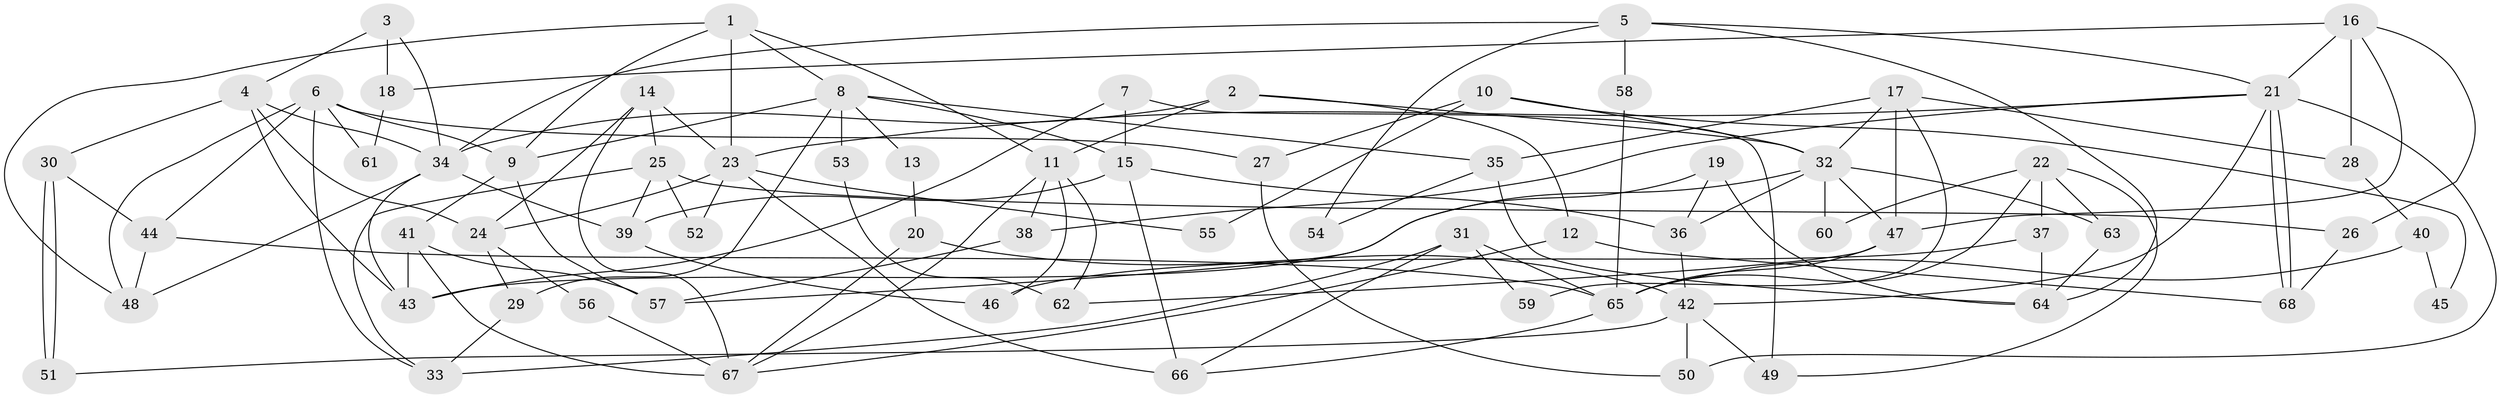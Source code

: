 // coarse degree distribution, {8: 0.058823529411764705, 3: 0.17647058823529413, 6: 0.11764705882352941, 4: 0.20588235294117646, 5: 0.20588235294117646, 7: 0.14705882352941177, 10: 0.029411764705882353, 2: 0.058823529411764705}
// Generated by graph-tools (version 1.1) at 2025/37/03/04/25 23:37:05]
// undirected, 68 vertices, 136 edges
graph export_dot {
  node [color=gray90,style=filled];
  1;
  2;
  3;
  4;
  5;
  6;
  7;
  8;
  9;
  10;
  11;
  12;
  13;
  14;
  15;
  16;
  17;
  18;
  19;
  20;
  21;
  22;
  23;
  24;
  25;
  26;
  27;
  28;
  29;
  30;
  31;
  32;
  33;
  34;
  35;
  36;
  37;
  38;
  39;
  40;
  41;
  42;
  43;
  44;
  45;
  46;
  47;
  48;
  49;
  50;
  51;
  52;
  53;
  54;
  55;
  56;
  57;
  58;
  59;
  60;
  61;
  62;
  63;
  64;
  65;
  66;
  67;
  68;
  1 -- 11;
  1 -- 48;
  1 -- 8;
  1 -- 9;
  1 -- 23;
  2 -- 34;
  2 -- 32;
  2 -- 11;
  2 -- 12;
  3 -- 4;
  3 -- 34;
  3 -- 18;
  4 -- 34;
  4 -- 30;
  4 -- 24;
  4 -- 43;
  5 -- 21;
  5 -- 64;
  5 -- 34;
  5 -- 54;
  5 -- 58;
  6 -- 9;
  6 -- 48;
  6 -- 27;
  6 -- 33;
  6 -- 44;
  6 -- 61;
  7 -- 43;
  7 -- 49;
  7 -- 15;
  8 -- 29;
  8 -- 9;
  8 -- 13;
  8 -- 15;
  8 -- 35;
  8 -- 53;
  9 -- 41;
  9 -- 57;
  10 -- 27;
  10 -- 32;
  10 -- 45;
  10 -- 55;
  11 -- 67;
  11 -- 38;
  11 -- 46;
  11 -- 62;
  12 -- 67;
  12 -- 68;
  13 -- 20;
  14 -- 25;
  14 -- 24;
  14 -- 23;
  14 -- 67;
  15 -- 36;
  15 -- 39;
  15 -- 66;
  16 -- 21;
  16 -- 47;
  16 -- 18;
  16 -- 26;
  16 -- 28;
  17 -- 32;
  17 -- 47;
  17 -- 28;
  17 -- 35;
  17 -- 59;
  18 -- 61;
  19 -- 64;
  19 -- 57;
  19 -- 36;
  20 -- 67;
  20 -- 42;
  21 -- 68;
  21 -- 68;
  21 -- 23;
  21 -- 38;
  21 -- 42;
  21 -- 50;
  22 -- 65;
  22 -- 37;
  22 -- 49;
  22 -- 60;
  22 -- 63;
  23 -- 24;
  23 -- 52;
  23 -- 55;
  23 -- 66;
  24 -- 29;
  24 -- 56;
  25 -- 39;
  25 -- 26;
  25 -- 33;
  25 -- 52;
  26 -- 68;
  27 -- 50;
  28 -- 40;
  29 -- 33;
  30 -- 51;
  30 -- 51;
  30 -- 44;
  31 -- 66;
  31 -- 33;
  31 -- 59;
  31 -- 65;
  32 -- 36;
  32 -- 43;
  32 -- 47;
  32 -- 60;
  32 -- 63;
  34 -- 43;
  34 -- 39;
  34 -- 48;
  35 -- 54;
  35 -- 64;
  36 -- 42;
  37 -- 64;
  37 -- 46;
  38 -- 57;
  39 -- 46;
  40 -- 65;
  40 -- 45;
  41 -- 57;
  41 -- 43;
  41 -- 67;
  42 -- 49;
  42 -- 50;
  42 -- 51;
  44 -- 65;
  44 -- 48;
  47 -- 65;
  47 -- 62;
  53 -- 62;
  56 -- 67;
  58 -- 65;
  63 -- 64;
  65 -- 66;
}
